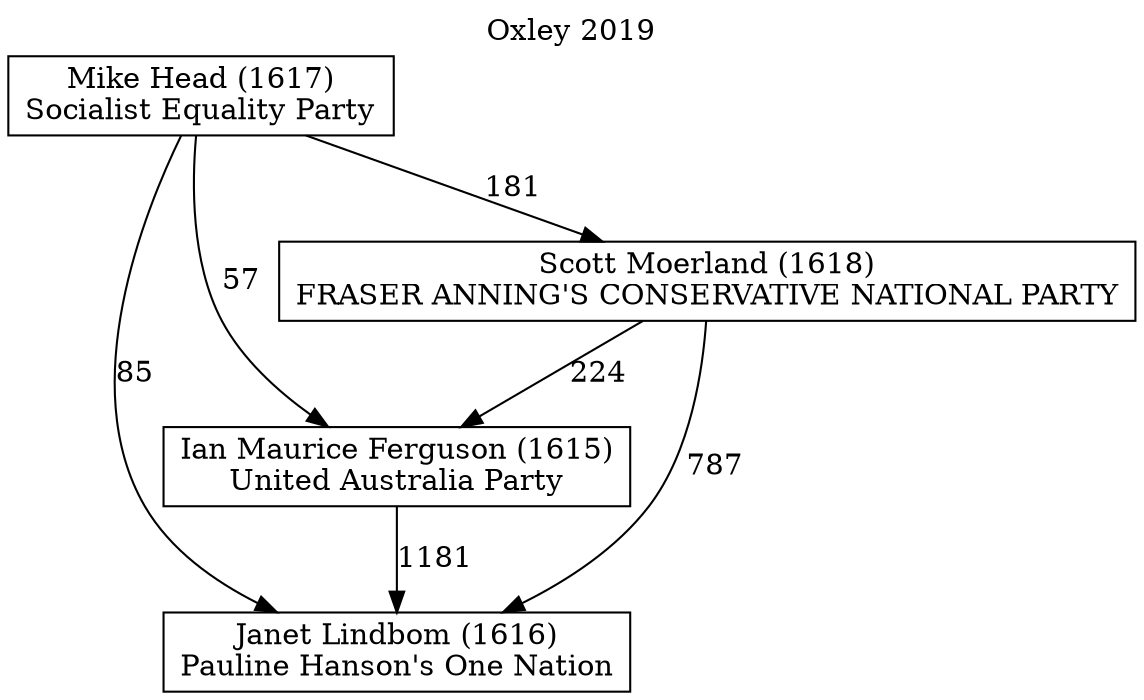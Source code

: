 // House preference flow
digraph "Janet Lindbom (1616)_Oxley_2019" {
	graph [label="Oxley 2019" labelloc=t mclimit=10]
	node [shape=box]
	"Janet Lindbom (1616)" [label="Janet Lindbom (1616)
Pauline Hanson's One Nation"]
	"Ian Maurice Ferguson (1615)" [label="Ian Maurice Ferguson (1615)
United Australia Party"]
	"Scott Moerland (1618)" [label="Scott Moerland (1618)
FRASER ANNING'S CONSERVATIVE NATIONAL PARTY"]
	"Mike Head (1617)" [label="Mike Head (1617)
Socialist Equality Party"]
	"Ian Maurice Ferguson (1615)" -> "Janet Lindbom (1616)" [label=1181]
	"Scott Moerland (1618)" -> "Ian Maurice Ferguson (1615)" [label=224]
	"Mike Head (1617)" -> "Scott Moerland (1618)" [label=181]
	"Scott Moerland (1618)" -> "Janet Lindbom (1616)" [label=787]
	"Mike Head (1617)" -> "Janet Lindbom (1616)" [label=85]
	"Mike Head (1617)" -> "Ian Maurice Ferguson (1615)" [label=57]
}
